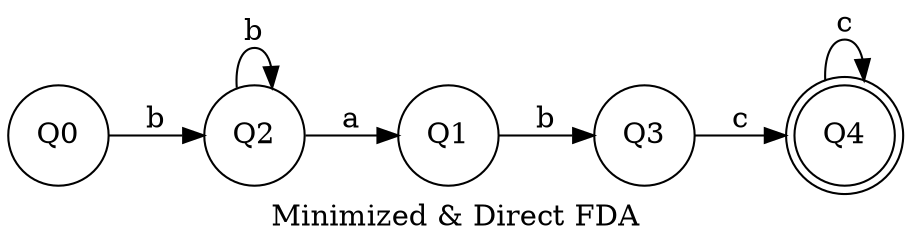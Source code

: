 // AFN
digraph {
	rankdir=LR
	label="Minimized & Direct FDA"
	1616122952384 [label=Q0 shape=circle]
	1616122952480 [label=Q2 shape=circle]
	1616122952336 [label=Q1 shape=circle]
	1616122951136 [label=Q3 shape=circle]
	1616122952240 [label=Q4 shape=doublecircle]
	1616122952240 -> 1616122952240 [label=c]
	1616122951136 -> 1616122952240 [label=c]
	1616122952336 -> 1616122951136 [label=b]
	1616122952480 -> 1616122952336 [label=a]
	1616122952480 -> 1616122952480 [label=b]
	1616122952384 -> 1616122952480 [label=b]
}

